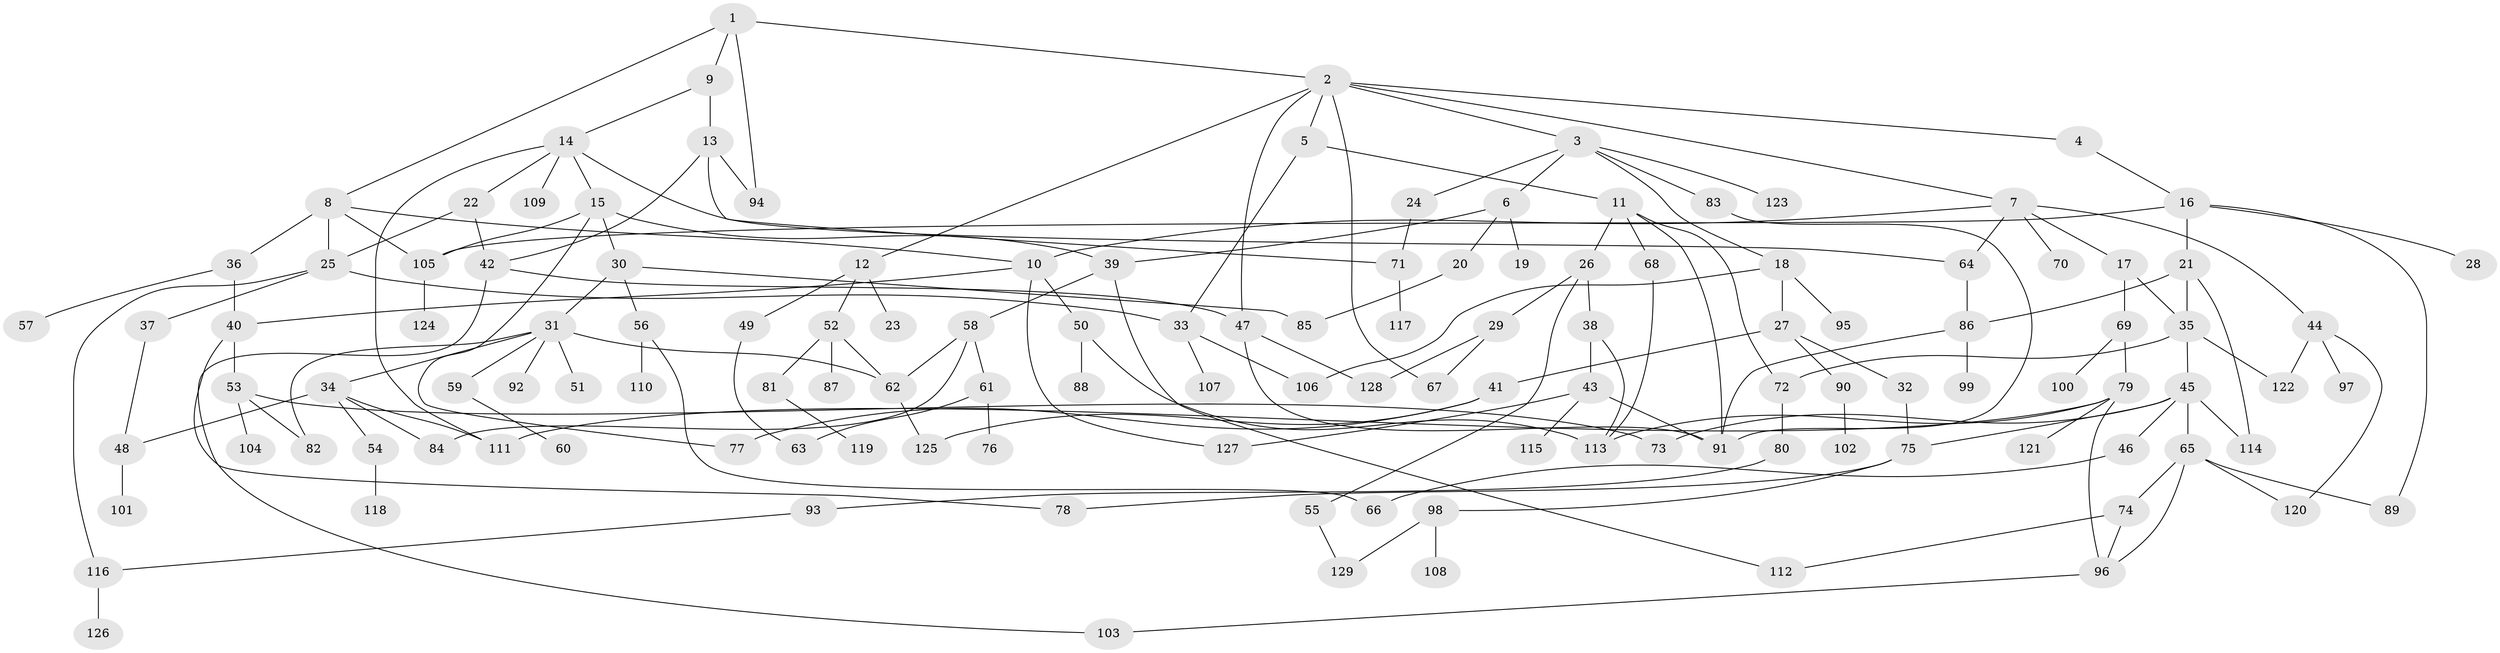 // coarse degree distribution, {8: 0.02564102564102564, 3: 0.2692307692307692, 4: 0.19230769230769232, 6: 0.038461538461538464, 5: 0.11538461538461539, 2: 0.1794871794871795, 1: 0.16666666666666666, 7: 0.01282051282051282}
// Generated by graph-tools (version 1.1) at 2025/36/03/04/25 23:36:11]
// undirected, 129 vertices, 179 edges
graph export_dot {
  node [color=gray90,style=filled];
  1;
  2;
  3;
  4;
  5;
  6;
  7;
  8;
  9;
  10;
  11;
  12;
  13;
  14;
  15;
  16;
  17;
  18;
  19;
  20;
  21;
  22;
  23;
  24;
  25;
  26;
  27;
  28;
  29;
  30;
  31;
  32;
  33;
  34;
  35;
  36;
  37;
  38;
  39;
  40;
  41;
  42;
  43;
  44;
  45;
  46;
  47;
  48;
  49;
  50;
  51;
  52;
  53;
  54;
  55;
  56;
  57;
  58;
  59;
  60;
  61;
  62;
  63;
  64;
  65;
  66;
  67;
  68;
  69;
  70;
  71;
  72;
  73;
  74;
  75;
  76;
  77;
  78;
  79;
  80;
  81;
  82;
  83;
  84;
  85;
  86;
  87;
  88;
  89;
  90;
  91;
  92;
  93;
  94;
  95;
  96;
  97;
  98;
  99;
  100;
  101;
  102;
  103;
  104;
  105;
  106;
  107;
  108;
  109;
  110;
  111;
  112;
  113;
  114;
  115;
  116;
  117;
  118;
  119;
  120;
  121;
  122;
  123;
  124;
  125;
  126;
  127;
  128;
  129;
  1 -- 2;
  1 -- 8;
  1 -- 9;
  1 -- 94;
  2 -- 3;
  2 -- 4;
  2 -- 5;
  2 -- 7;
  2 -- 12;
  2 -- 67;
  2 -- 47;
  3 -- 6;
  3 -- 18;
  3 -- 24;
  3 -- 83;
  3 -- 123;
  4 -- 16;
  5 -- 11;
  5 -- 33;
  6 -- 19;
  6 -- 20;
  6 -- 39;
  7 -- 10;
  7 -- 17;
  7 -- 44;
  7 -- 64;
  7 -- 70;
  8 -- 25;
  8 -- 36;
  8 -- 105;
  8 -- 10;
  9 -- 13;
  9 -- 14;
  10 -- 40;
  10 -- 50;
  10 -- 127;
  11 -- 26;
  11 -- 68;
  11 -- 91;
  11 -- 72;
  12 -- 23;
  12 -- 49;
  12 -- 52;
  13 -- 71;
  13 -- 94;
  13 -- 42;
  14 -- 15;
  14 -- 22;
  14 -- 109;
  14 -- 111;
  14 -- 64;
  15 -- 30;
  15 -- 39;
  15 -- 77;
  15 -- 105;
  16 -- 21;
  16 -- 28;
  16 -- 105;
  16 -- 89;
  17 -- 69;
  17 -- 35;
  18 -- 27;
  18 -- 95;
  18 -- 106;
  20 -- 85;
  21 -- 35;
  21 -- 86;
  21 -- 114;
  22 -- 42;
  22 -- 25;
  24 -- 71;
  25 -- 37;
  25 -- 33;
  25 -- 116;
  26 -- 29;
  26 -- 38;
  26 -- 55;
  27 -- 32;
  27 -- 41;
  27 -- 90;
  29 -- 128;
  29 -- 67;
  30 -- 31;
  30 -- 56;
  30 -- 85;
  31 -- 34;
  31 -- 51;
  31 -- 59;
  31 -- 92;
  31 -- 82;
  31 -- 62;
  32 -- 75;
  33 -- 106;
  33 -- 107;
  34 -- 48;
  34 -- 54;
  34 -- 84;
  34 -- 111;
  35 -- 45;
  35 -- 72;
  35 -- 122;
  36 -- 57;
  36 -- 40;
  37 -- 48;
  38 -- 43;
  38 -- 113;
  39 -- 58;
  39 -- 112;
  40 -- 53;
  40 -- 78;
  41 -- 125;
  41 -- 77;
  42 -- 47;
  42 -- 103;
  43 -- 115;
  43 -- 127;
  43 -- 91;
  44 -- 97;
  44 -- 120;
  44 -- 122;
  45 -- 46;
  45 -- 65;
  45 -- 73;
  45 -- 114;
  45 -- 75;
  46 -- 66;
  47 -- 91;
  47 -- 128;
  48 -- 101;
  49 -- 63;
  50 -- 88;
  50 -- 113;
  52 -- 81;
  52 -- 87;
  52 -- 62;
  53 -- 82;
  53 -- 104;
  53 -- 73;
  54 -- 118;
  55 -- 129;
  56 -- 110;
  56 -- 66;
  58 -- 61;
  58 -- 62;
  58 -- 84;
  59 -- 60;
  61 -- 63;
  61 -- 76;
  62 -- 125;
  64 -- 86;
  65 -- 74;
  65 -- 89;
  65 -- 120;
  65 -- 96;
  68 -- 113;
  69 -- 79;
  69 -- 100;
  71 -- 117;
  72 -- 80;
  74 -- 112;
  74 -- 96;
  75 -- 98;
  75 -- 78;
  79 -- 96;
  79 -- 111;
  79 -- 121;
  79 -- 113;
  80 -- 93;
  81 -- 119;
  83 -- 91;
  86 -- 99;
  86 -- 91;
  90 -- 102;
  93 -- 116;
  96 -- 103;
  98 -- 108;
  98 -- 129;
  105 -- 124;
  116 -- 126;
}
